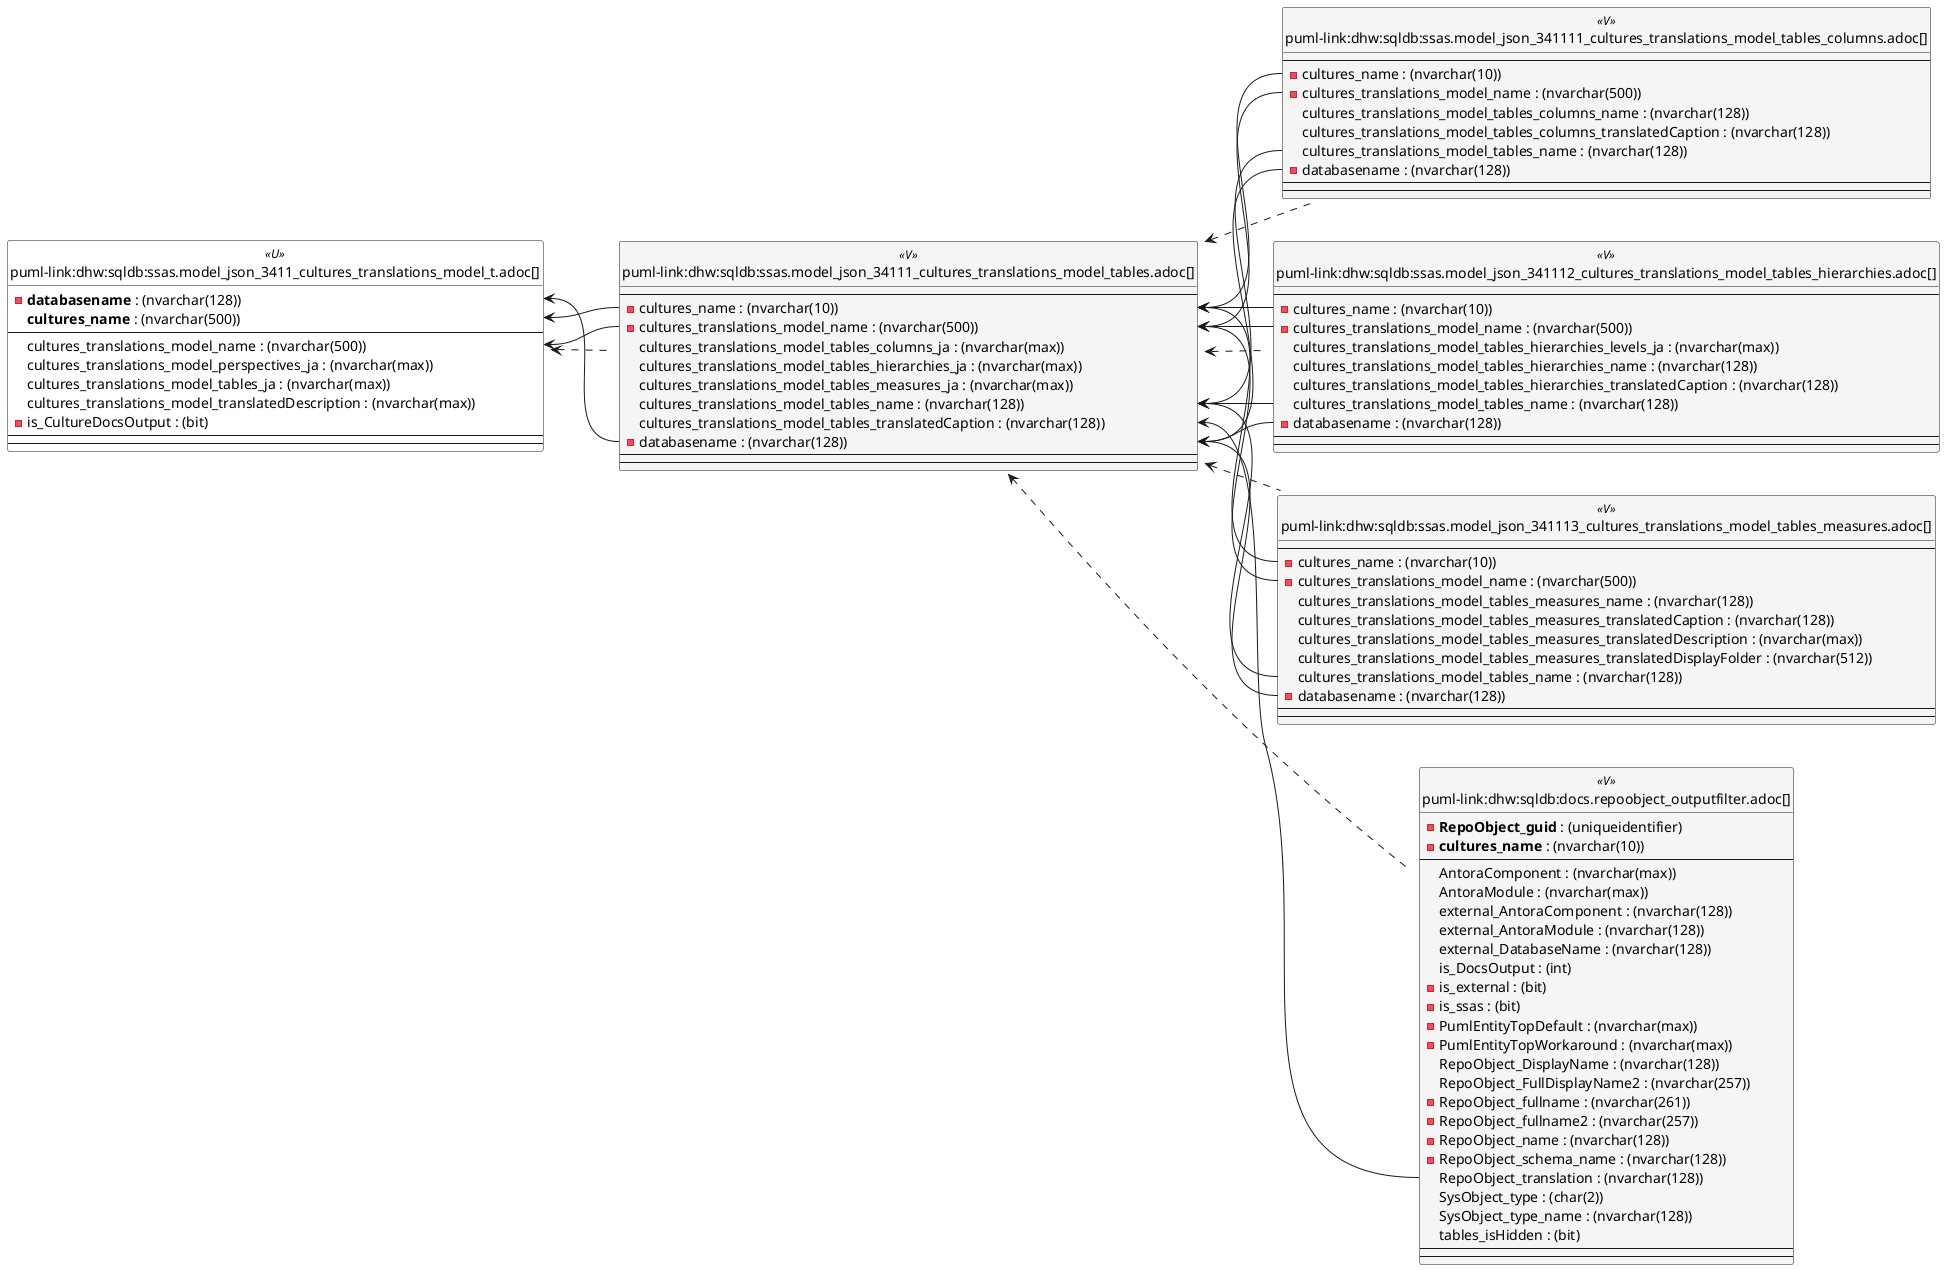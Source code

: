 @startuml
left to right direction
'top to bottom direction
hide circle
'avoide "." issues:
set namespaceSeparator none


skinparam class {
  BackgroundColor White
  BackgroundColor<<FN>> Yellow
  BackgroundColor<<FS>> Yellow
  BackgroundColor<<FT>> LightGray
  BackgroundColor<<IF>> Yellow
  BackgroundColor<<IS>> Yellow
  BackgroundColor<<P>> Aqua
  BackgroundColor<<PC>> Aqua
  BackgroundColor<<SN>> Yellow
  BackgroundColor<<SO>> SlateBlue
  BackgroundColor<<TF>> LightGray
  BackgroundColor<<TR>> Tomato
  BackgroundColor<<U>> White
  BackgroundColor<<V>> WhiteSmoke
  BackgroundColor<<X>> Aqua
  BackgroundColor<<external>> AliceBlue
}


entity "puml-link:dhw:sqldb:docs.repoobject_outputfilter.adoc[]" as docs.RepoObject_OutputFilter << V >> {
  - **RepoObject_guid** : (uniqueidentifier)
  - **cultures_name** : (nvarchar(10))
  --
  AntoraComponent : (nvarchar(max))
  AntoraModule : (nvarchar(max))
  external_AntoraComponent : (nvarchar(128))
  external_AntoraModule : (nvarchar(128))
  external_DatabaseName : (nvarchar(128))
  is_DocsOutput : (int)
  - is_external : (bit)
  - is_ssas : (bit)
  - PumlEntityTopDefault : (nvarchar(max))
  - PumlEntityTopWorkaround : (nvarchar(max))
  RepoObject_DisplayName : (nvarchar(128))
  RepoObject_FullDisplayName2 : (nvarchar(257))
  - RepoObject_fullname : (nvarchar(261))
  - RepoObject_fullname2 : (nvarchar(257))
  - RepoObject_name : (nvarchar(128))
  - RepoObject_schema_name : (nvarchar(128))
  RepoObject_translation : (nvarchar(128))
  SysObject_type : (char(2))
  SysObject_type_name : (nvarchar(128))
  tables_isHidden : (bit)
  --
  --
}

entity "puml-link:dhw:sqldb:ssas.model_json_3411_cultures_translations_model_t.adoc[]" as ssas.model_json_3411_cultures_translations_model_T << U >> {
  - **databasename** : (nvarchar(128))
  **cultures_name** : (nvarchar(500))
  --
  cultures_translations_model_name : (nvarchar(500))
  cultures_translations_model_perspectives_ja : (nvarchar(max))
  cultures_translations_model_tables_ja : (nvarchar(max))
  cultures_translations_model_translatedDescription : (nvarchar(max))
  - is_CultureDocsOutput : (bit)
  --
  --
}

entity "puml-link:dhw:sqldb:ssas.model_json_34111_cultures_translations_model_tables.adoc[]" as ssas.model_json_34111_cultures_translations_model_tables << V >> {
  --
  - cultures_name : (nvarchar(10))
  - cultures_translations_model_name : (nvarchar(500))
  cultures_translations_model_tables_columns_ja : (nvarchar(max))
  cultures_translations_model_tables_hierarchies_ja : (nvarchar(max))
  cultures_translations_model_tables_measures_ja : (nvarchar(max))
  cultures_translations_model_tables_name : (nvarchar(128))
  cultures_translations_model_tables_translatedCaption : (nvarchar(128))
  - databasename : (nvarchar(128))
  --
  --
}

entity "puml-link:dhw:sqldb:ssas.model_json_341111_cultures_translations_model_tables_columns.adoc[]" as ssas.model_json_341111_cultures_translations_model_tables_columns << V >> {
  --
  - cultures_name : (nvarchar(10))
  - cultures_translations_model_name : (nvarchar(500))
  cultures_translations_model_tables_columns_name : (nvarchar(128))
  cultures_translations_model_tables_columns_translatedCaption : (nvarchar(128))
  cultures_translations_model_tables_name : (nvarchar(128))
  - databasename : (nvarchar(128))
  --
  --
}

entity "puml-link:dhw:sqldb:ssas.model_json_341112_cultures_translations_model_tables_hierarchies.adoc[]" as ssas.model_json_341112_cultures_translations_model_tables_hierarchies << V >> {
  --
  - cultures_name : (nvarchar(10))
  - cultures_translations_model_name : (nvarchar(500))
  cultures_translations_model_tables_hierarchies_levels_ja : (nvarchar(max))
  cultures_translations_model_tables_hierarchies_name : (nvarchar(128))
  cultures_translations_model_tables_hierarchies_translatedCaption : (nvarchar(128))
  cultures_translations_model_tables_name : (nvarchar(128))
  - databasename : (nvarchar(128))
  --
  --
}

entity "puml-link:dhw:sqldb:ssas.model_json_341113_cultures_translations_model_tables_measures.adoc[]" as ssas.model_json_341113_cultures_translations_model_tables_measures << V >> {
  --
  - cultures_name : (nvarchar(10))
  - cultures_translations_model_name : (nvarchar(500))
  cultures_translations_model_tables_measures_name : (nvarchar(128))
  cultures_translations_model_tables_measures_translatedCaption : (nvarchar(128))
  cultures_translations_model_tables_measures_translatedDescription : (nvarchar(max))
  cultures_translations_model_tables_measures_translatedDisplayFolder : (nvarchar(512))
  cultures_translations_model_tables_name : (nvarchar(128))
  - databasename : (nvarchar(128))
  --
  --
}

ssas.model_json_3411_cultures_translations_model_T <.. ssas.model_json_34111_cultures_translations_model_tables
ssas.model_json_34111_cultures_translations_model_tables <.. ssas.model_json_341112_cultures_translations_model_tables_hierarchies
ssas.model_json_34111_cultures_translations_model_tables <.. docs.RepoObject_OutputFilter
ssas.model_json_34111_cultures_translations_model_tables <.. ssas.model_json_341111_cultures_translations_model_tables_columns
ssas.model_json_34111_cultures_translations_model_tables <.. ssas.model_json_341113_cultures_translations_model_tables_measures
"ssas.model_json_3411_cultures_translations_model_T::cultures_name" <-- "ssas.model_json_34111_cultures_translations_model_tables::cultures_name"
"ssas.model_json_3411_cultures_translations_model_T::cultures_translations_model_name" <-- "ssas.model_json_34111_cultures_translations_model_tables::cultures_translations_model_name"
"ssas.model_json_3411_cultures_translations_model_T::databasename" <-- "ssas.model_json_34111_cultures_translations_model_tables::databasename"
"ssas.model_json_34111_cultures_translations_model_tables::cultures_name" <-- "ssas.model_json_341111_cultures_translations_model_tables_columns::cultures_name"
"ssas.model_json_34111_cultures_translations_model_tables::cultures_name" <-- "ssas.model_json_341112_cultures_translations_model_tables_hierarchies::cultures_name"
"ssas.model_json_34111_cultures_translations_model_tables::cultures_name" <-- "ssas.model_json_341113_cultures_translations_model_tables_measures::cultures_name"
"ssas.model_json_34111_cultures_translations_model_tables::cultures_translations_model_name" <-- "ssas.model_json_341111_cultures_translations_model_tables_columns::cultures_translations_model_name"
"ssas.model_json_34111_cultures_translations_model_tables::cultures_translations_model_name" <-- "ssas.model_json_341112_cultures_translations_model_tables_hierarchies::cultures_translations_model_name"
"ssas.model_json_34111_cultures_translations_model_tables::cultures_translations_model_name" <-- "ssas.model_json_341113_cultures_translations_model_tables_measures::cultures_translations_model_name"
"ssas.model_json_34111_cultures_translations_model_tables::cultures_translations_model_tables_name" <-- "ssas.model_json_341111_cultures_translations_model_tables_columns::cultures_translations_model_tables_name"
"ssas.model_json_34111_cultures_translations_model_tables::cultures_translations_model_tables_name" <-- "ssas.model_json_341112_cultures_translations_model_tables_hierarchies::cultures_translations_model_tables_name"
"ssas.model_json_34111_cultures_translations_model_tables::cultures_translations_model_tables_name" <-- "ssas.model_json_341113_cultures_translations_model_tables_measures::cultures_translations_model_tables_name"
"ssas.model_json_34111_cultures_translations_model_tables::cultures_translations_model_tables_translatedCaption" <-- "docs.RepoObject_OutputFilter::RepoObject_translation"
"ssas.model_json_34111_cultures_translations_model_tables::databasename" <-- "ssas.model_json_341111_cultures_translations_model_tables_columns::databasename"
"ssas.model_json_34111_cultures_translations_model_tables::databasename" <-- "ssas.model_json_341112_cultures_translations_model_tables_hierarchies::databasename"
"ssas.model_json_34111_cultures_translations_model_tables::databasename" <-- "ssas.model_json_341113_cultures_translations_model_tables_measures::databasename"
@enduml

